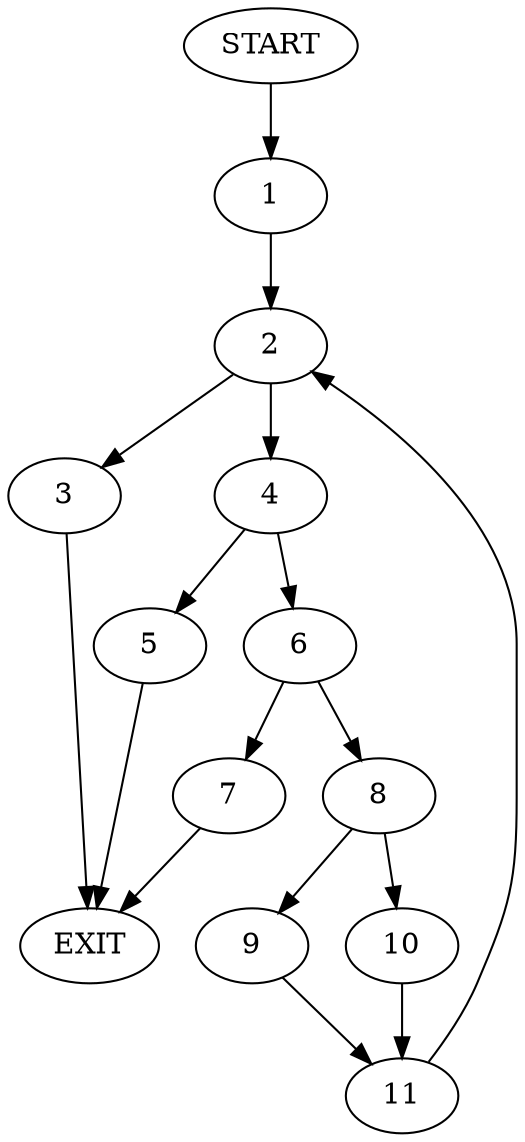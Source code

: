 digraph {
0 [label="START"]
12 [label="EXIT"]
0 -> 1
1 -> 2
2 -> 3
2 -> 4
4 -> 5
4 -> 6
3 -> 12
5 -> 12
6 -> 7
6 -> 8
8 -> 9
8 -> 10
7 -> 12
10 -> 11
9 -> 11
11 -> 2
}
